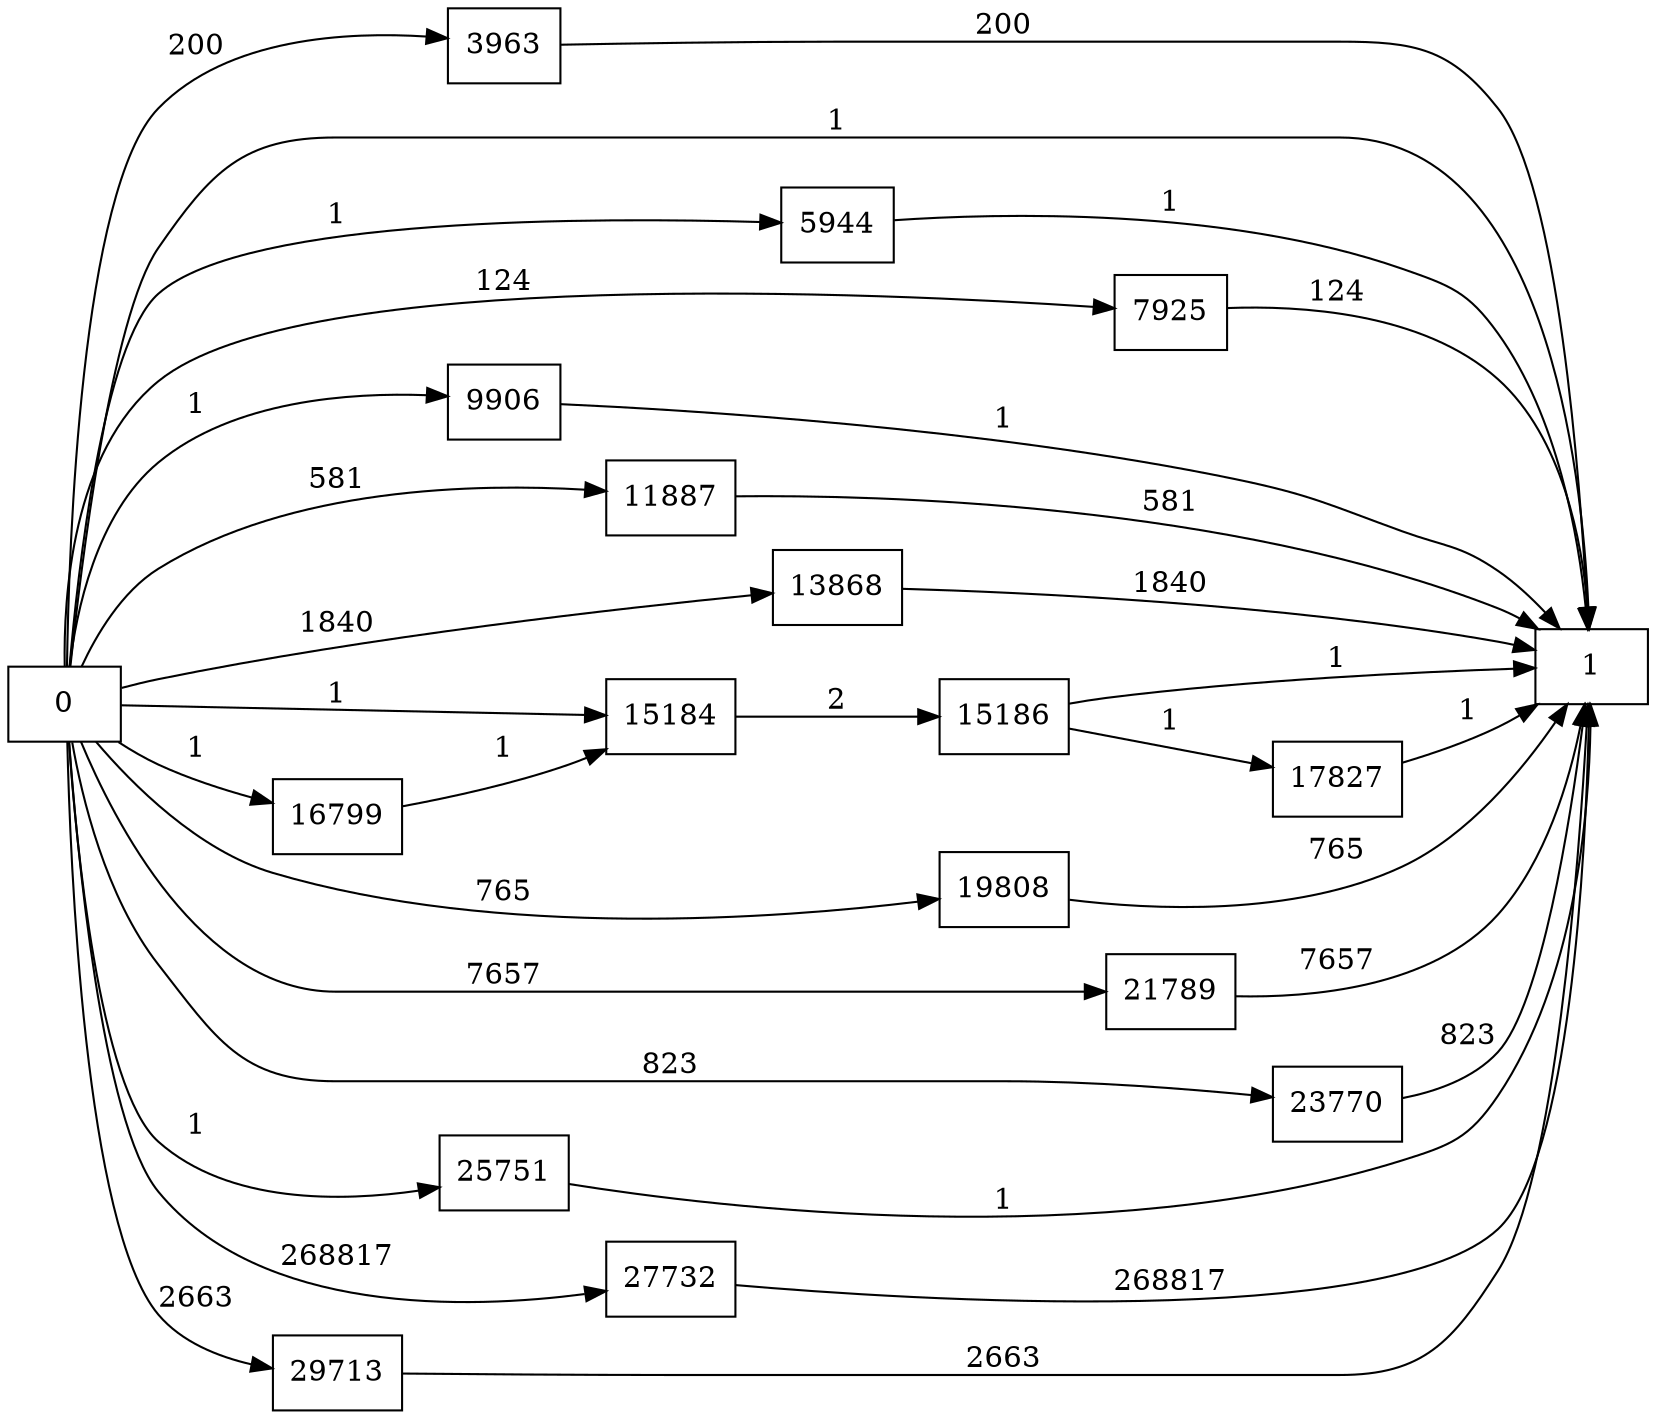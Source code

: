 digraph {
	graph [rankdir=LR]
	node [shape=rectangle]
	3963 -> 1 [label=200]
	5944 -> 1 [label=1]
	7925 -> 1 [label=124]
	9906 -> 1 [label=1]
	11887 -> 1 [label=581]
	13868 -> 1 [label=1840]
	15184 -> 15186 [label=2]
	15186 -> 1 [label=1]
	15186 -> 17827 [label=1]
	16799 -> 15184 [label=1]
	17827 -> 1 [label=1]
	19808 -> 1 [label=765]
	21789 -> 1 [label=7657]
	23770 -> 1 [label=823]
	25751 -> 1 [label=1]
	27732 -> 1 [label=268817]
	29713 -> 1 [label=2663]
	0 -> 1 [label=1]
	0 -> 3963 [label=200]
	0 -> 5944 [label=1]
	0 -> 7925 [label=124]
	0 -> 9906 [label=1]
	0 -> 11887 [label=581]
	0 -> 13868 [label=1840]
	0 -> 15184 [label=1]
	0 -> 16799 [label=1]
	0 -> 19808 [label=765]
	0 -> 21789 [label=7657]
	0 -> 23770 [label=823]
	0 -> 25751 [label=1]
	0 -> 27732 [label=268817]
	0 -> 29713 [label=2663]
}
